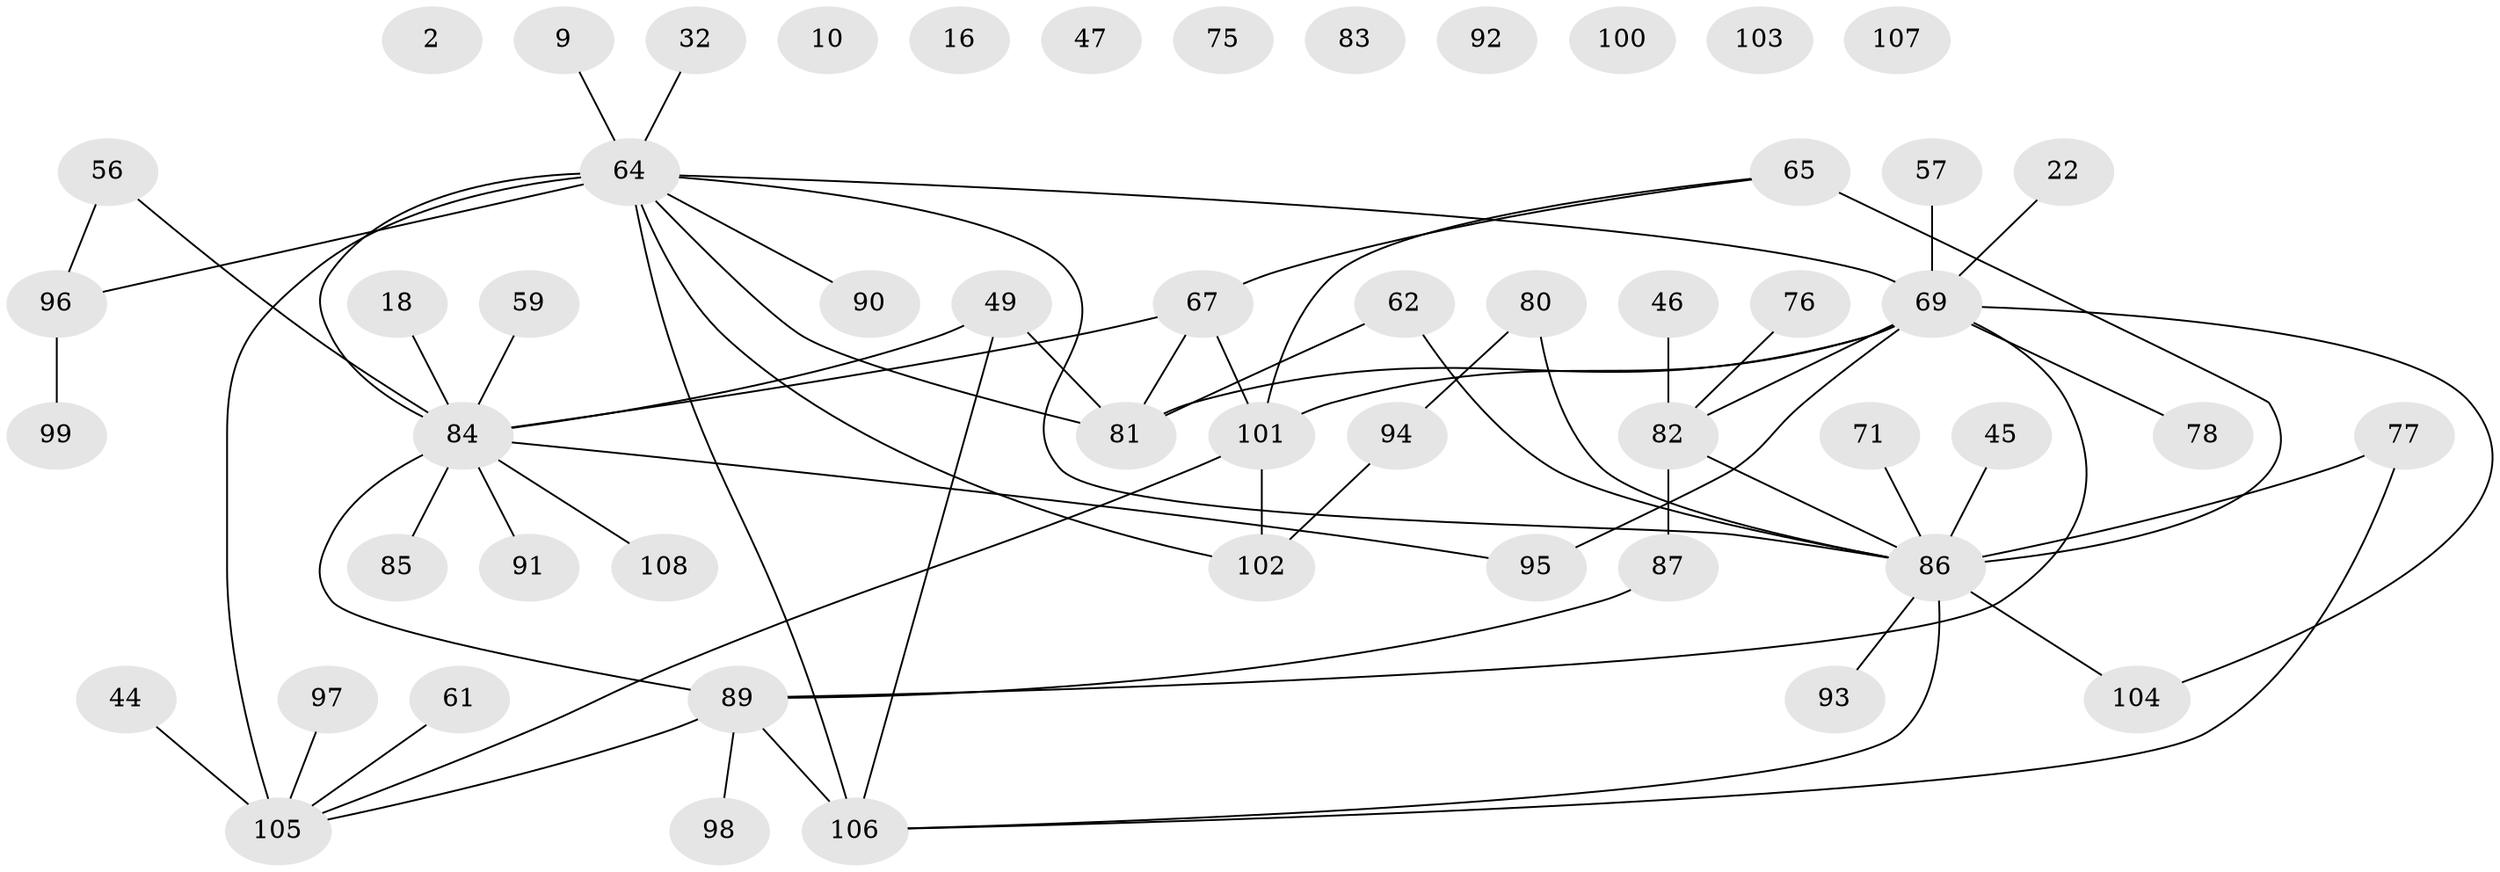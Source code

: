 // original degree distribution, {2: 0.24074074074074073, 0: 0.08333333333333333, 4: 0.14814814814814814, 1: 0.23148148148148148, 5: 0.10185185185185185, 6: 0.046296296296296294, 3: 0.1388888888888889, 7: 0.009259259259259259}
// Generated by graph-tools (version 1.1) at 2025/39/03/09/25 04:39:27]
// undirected, 54 vertices, 64 edges
graph export_dot {
graph [start="1"]
  node [color=gray90,style=filled];
  2;
  9;
  10;
  16;
  18 [super="+11"];
  22;
  32;
  44;
  45;
  46;
  47;
  49 [super="+28+15"];
  56;
  57 [super="+34"];
  59;
  61;
  62;
  64 [super="+36+51+55+53"];
  65 [super="+30"];
  67 [super="+50"];
  69 [super="+13+43+40"];
  71;
  75;
  76 [super="+42"];
  77 [super="+25"];
  78;
  80 [super="+23"];
  81 [super="+12"];
  82 [super="+31+39"];
  83;
  84 [super="+26+52+68"];
  85 [super="+21"];
  86 [super="+35+74+79"];
  87 [super="+37"];
  89;
  90;
  91;
  92;
  93;
  94;
  95 [super="+73"];
  96;
  97;
  98;
  99;
  100;
  101 [super="+88+72"];
  102;
  103;
  104 [super="+70"];
  105 [super="+63"];
  106 [super="+66"];
  107 [super="+29"];
  108;
  9 -- 64;
  18 -- 84;
  22 -- 69;
  32 -- 64;
  44 -- 105;
  45 -- 86;
  46 -- 82;
  49 -- 106;
  49 -- 81;
  49 -- 84;
  56 -- 96;
  56 -- 84;
  57 -- 69;
  59 -- 84;
  61 -- 105;
  62 -- 81;
  62 -- 86;
  64 -- 96 [weight=3];
  64 -- 81 [weight=2];
  64 -- 102;
  64 -- 105 [weight=3];
  64 -- 106 [weight=2];
  64 -- 86;
  64 -- 90 [weight=2];
  64 -- 69 [weight=2];
  64 -- 84 [weight=3];
  65 -- 67;
  65 -- 101;
  65 -- 86 [weight=3];
  67 -- 81 [weight=2];
  67 -- 84 [weight=2];
  67 -- 101;
  69 -- 78 [weight=2];
  69 -- 95 [weight=2];
  69 -- 81;
  69 -- 101 [weight=2];
  69 -- 89;
  69 -- 82 [weight=2];
  69 -- 104;
  71 -- 86;
  76 -- 82 [weight=2];
  77 -- 86;
  77 -- 106;
  80 -- 94;
  80 -- 86;
  82 -- 86;
  82 -- 87;
  84 -- 108;
  84 -- 91;
  84 -- 89;
  84 -- 95;
  84 -- 85;
  86 -- 104;
  86 -- 93;
  86 -- 106;
  87 -- 89;
  89 -- 98;
  89 -- 105;
  89 -- 106 [weight=2];
  94 -- 102;
  96 -- 99;
  97 -- 105;
  101 -- 102 [weight=2];
  101 -- 105;
}
